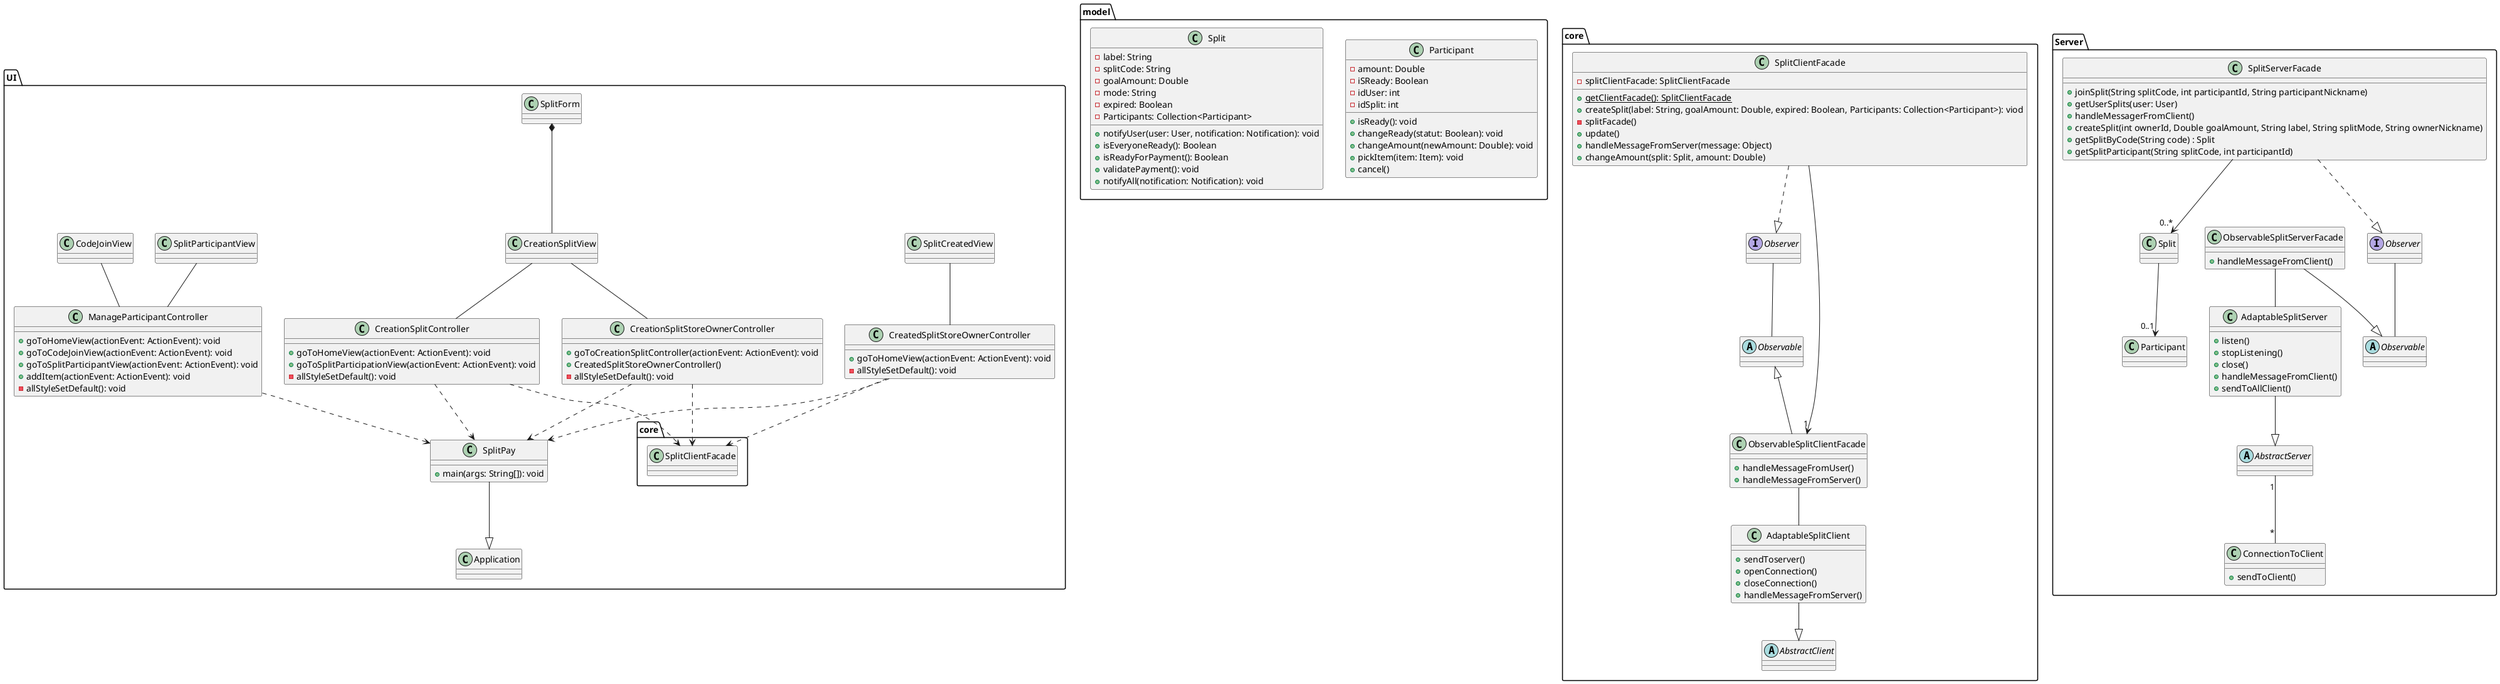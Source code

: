 @startuml

package UI <<Folder>>{
  class SplitForm{
    }
  class CodeJoinView{
  }
  class SplitParticipantView{

  }

  class CreationSplitView{
    }
  class SplitCreatedView{
    }

  class ManageParticipantController{
    +goToHomeView(actionEvent: ActionEvent): void
    +goToCodeJoinView(actionEvent: ActionEvent): void
    +goToSplitParticipantView(actionEvent: ActionEvent): void
    +addItem(actionEvent: ActionEvent): void
    -allStyleSetDefault(): void
    }

  class CreationSplitController{
    +goToHomeView(actionEvent: ActionEvent): void
    +goToSplitParticipationView(actionEvent: ActionEvent): void
    -allStyleSetDefault(): void
    }

  class CreationSplitStoreOwnerController{

    +goToCreationSplitController(actionEvent: ActionEvent): void
    +CreatedSplitStoreOwnerController()
    -allStyleSetDefault(): void

    }

  class CreatedSplitStoreOwnerController{
    +goToHomeView(actionEvent: ActionEvent): void
    -allStyleSetDefault(): void

    }

  class Application{
    }

  class SplitPay{
    +main(args: String[]): void
    }
  SplitForm *-- CreationSplitView
  CodeJoinView -- ManageParticipantController
  SplitParticipantView -- ManageParticipantController

  CreationSplitView -- CreationSplitController
  CreationSplitView -- CreationSplitStoreOwnerController
  SplitCreatedView -- CreatedSplitStoreOwnerController

  ManageParticipantController ..> SplitPay
  CreationSplitController ..> SplitPay
  CreationSplitStoreOwnerController ..> SplitPay
  CreatedSplitStoreOwnerController ..> SplitPay
  SplitPay --|> Application

  CreationSplitController ..> core.SplitClientFacade
  CreationSplitStoreOwnerController ..> core.SplitClientFacade
  CreatedSplitStoreOwnerController ..> core.SplitClientFacade



}

package model <<Folder>>{

  class Participant{
    -amount: Double
    -iSReady: Boolean
    -idUser: int
    -idSplit: int

    +isReady(): void
    +changeReady(statut: Boolean): void
    +changeAmount(newAmount: Double): void
    +pickItem(item: Item): void
    +cancel()
    }

  class Split{
    -label: String
    -splitCode: String
    -goalAmount: Double
    -mode: String
    -expired: Boolean
    -Participants: Collection<Participant>

    +notifyUser(user: User, notification: Notification): void
    +isEveryoneReady(): Boolean
    +isReadyForPayment(): Boolean
    +validatePayment(): void
    +notifyAll(notification: Notification): void
    }
  }

package core <<Folder>>{
  class SplitClientFacade{
    -splitClientFacade: SplitClientFacade

    +{static}getClientFacade(): SplitClientFacade
    +createSplit(label: String, goalAmount: Double, expired: Boolean, Participants: Collection<Participant>): viod
    -splitFacade()
    +update()
    +handleMessageFromServer(message: Object)
    +changeAmount(split: Split, amount: Double)
    }

  interface Observer{
    }

  abstract class Observable{
    }

  class ObservableSplitClientFacade{
    +handleMessageFromUser()
    +handleMessageFromServer()
    }

  class AdaptableSplitClient{
    +sendToserver()
    +openConnection()
    +closeConnection()
    +handleMessageFromServer()
    }

  abstract class AbstractClient{
    }

  SplitClientFacade ..|> Observer
  Observer -- Observable
  SplitClientFacade --> "1" ObservableSplitClientFacade
  Observable <|-- ObservableSplitClientFacade
   ObservableSplitClientFacade -- AdaptableSplitClient
  AdaptableSplitClient --|> AbstractClient

  }

package Server <<Folder>>{
  interface Observer{
    }

  abstract class Observable{
    }

  class SplitServerFacade{
    +joinSplit(String splitCode, int participantId, String participantNickname)
    +getUserSplits(user: User)
    +handleMessagerFromClient()
    +createSplit(int ownerId, Double goalAmount, String label, String splitMode, String ownerNickname)
    +getSplitByCode(String code) : Split
    +getSplitParticipant(String splitCode, int participantId)
    }

  class ObservableSplitServerFacade{
    +handleMessageFromClient()
    }

  class Split{
    }

  class Participant{
    }

  class AdaptableSplitServer{
    +listen()
    +stopListening()
    +close()
    +handleMessageFromClient()
    +sendToAllClient()
    }

  abstract class AbstractServer{
    }

  class ConnectionToClient{
    +sendToClient()
    }

  Observer -- Observable
  SplitServerFacade ..|> Observer
  SplitServerFacade --> "0..*" Split
  Split --> "0..1" Participant
  ObservableSplitServerFacade --|> Observable
  ObservableSplitServerFacade -- AdaptableSplitServer
  AdaptableSplitServer --|> AbstractServer

  AbstractServer "1" -- "*" ConnectionToClient
  }
@enduml
